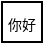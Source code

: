 <mxfile version="24.2.7" type="github">
  <diagram name="Page-1" id="y3igCkvdVwU5prdl0R_7">
    <mxGraphModel dx="3905" dy="1325" grid="1" gridSize="10" guides="1" tooltips="1" connect="1" arrows="1" fold="1" page="1" pageScale="1" pageWidth="3000" pageHeight="4500" math="0" shadow="0">
      <root>
        <mxCell id="0" />
        <mxCell id="1" parent="0" />
        <mxCell id="pbiuiw4NO3I8t4UeIVkg-1" value="&lt;font style=&quot;font-size: 7px;&quot;&gt;你好&lt;/font&gt;" style="whiteSpace=wrap;html=1;aspect=fixed;" vertex="1" parent="1">
          <mxGeometry x="430" y="430" width="20" height="20" as="geometry" />
        </mxCell>
      </root>
    </mxGraphModel>
  </diagram>
</mxfile>
